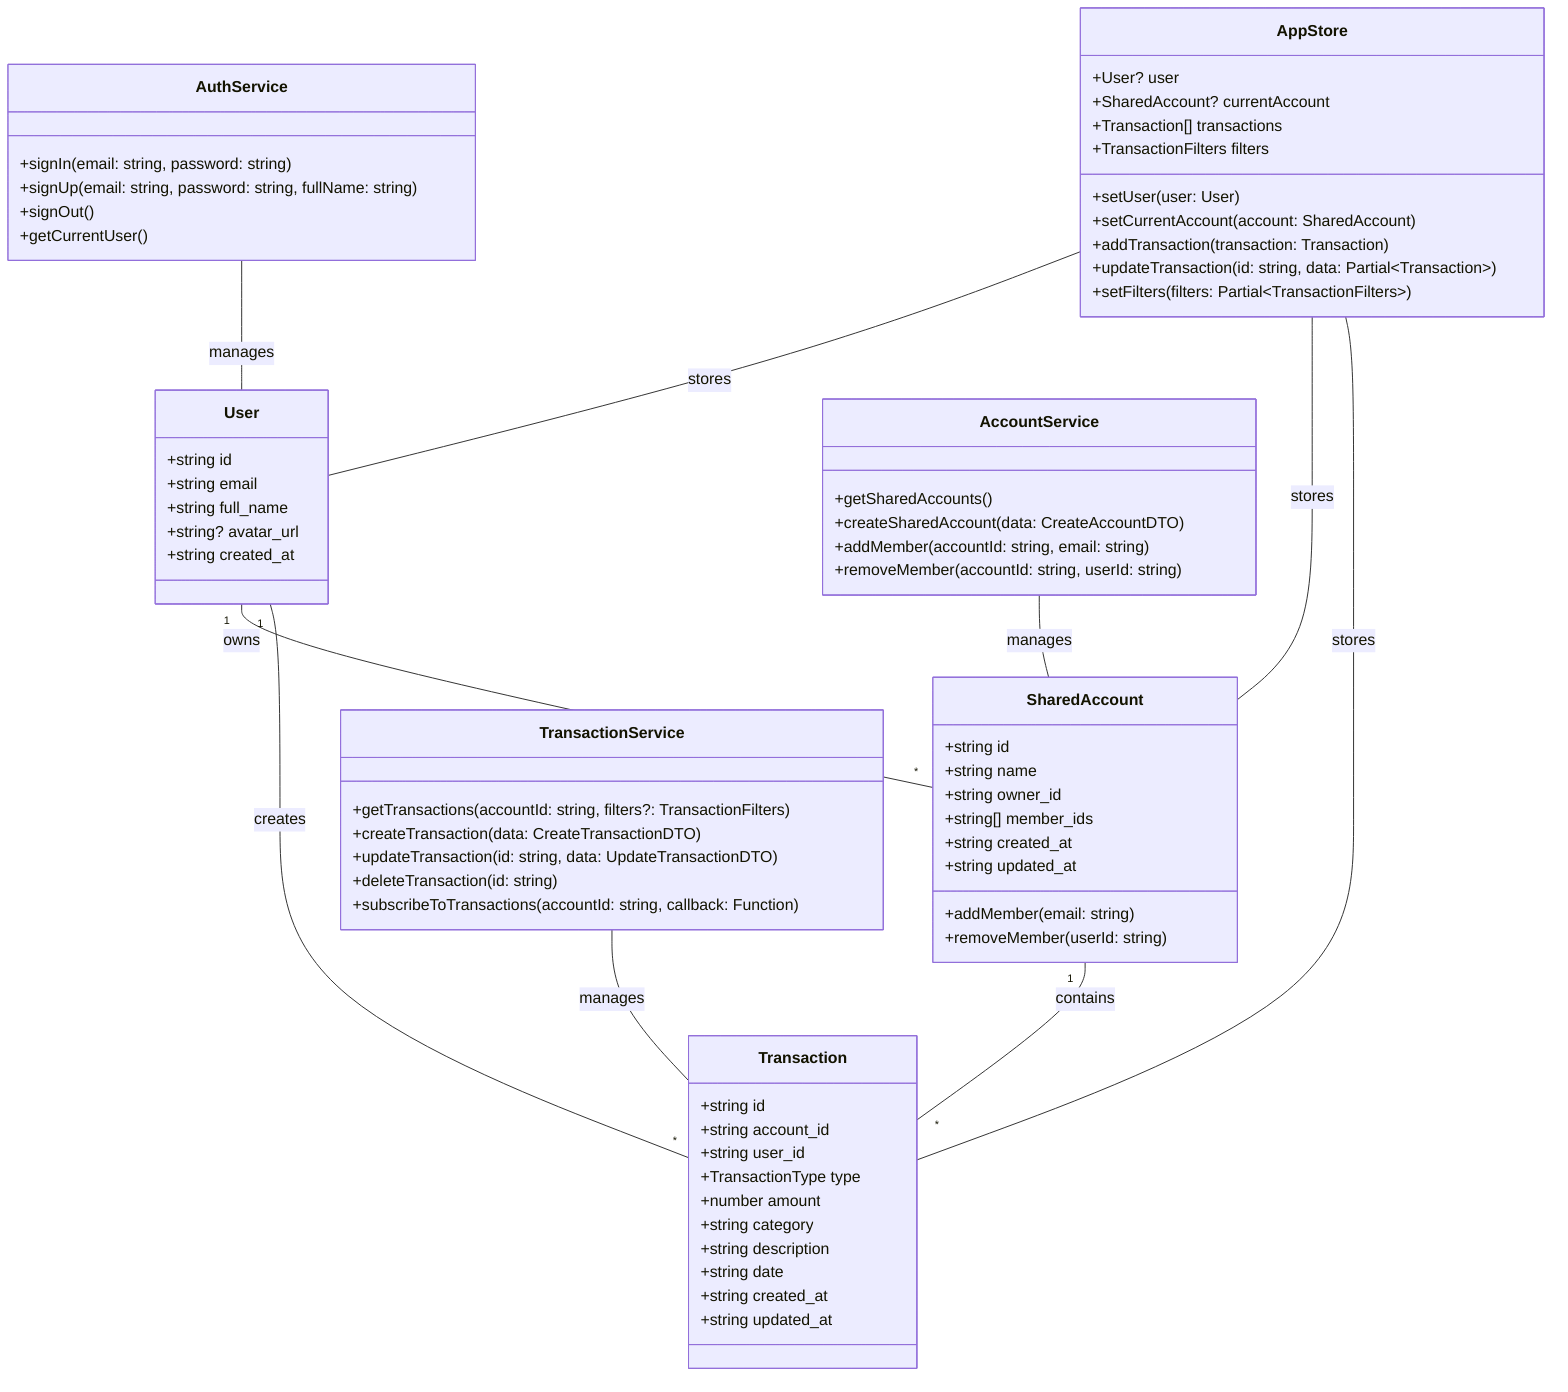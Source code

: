 classDiagram
    class User {
        +string id
        +string email
        +string full_name
        +string? avatar_url
        +string created_at
    }

    class SharedAccount {
        +string id
        +string name
        +string owner_id
        +string[] member_ids
        +string created_at
        +string updated_at
        +addMember(email: string)
        +removeMember(userId: string)
    }

    class Transaction {
        +string id
        +string account_id
        +string user_id
        +TransactionType type
        +number amount
        +string category
        +string description
        +string date
        +string created_at
        +string updated_at
    }

    class AuthService {
        +signIn(email: string, password: string)
        +signUp(email: string, password: string, fullName: string)
        +signOut()
        +getCurrentUser()
    }

    class TransactionService {
        +getTransactions(accountId: string, filters?: TransactionFilters)
        +createTransaction(data: CreateTransactionDTO)
        +updateTransaction(id: string, data: UpdateTransactionDTO)
        +deleteTransaction(id: string)
        +subscribeToTransactions(accountId: string, callback: Function)
    }

    class AccountService {
        +getSharedAccounts()
        +createSharedAccount(data: CreateAccountDTO)
        +addMember(accountId: string, email: string)
        +removeMember(accountId: string, userId: string)
    }

    class AppStore {
        +User? user
        +SharedAccount? currentAccount
        +Transaction[] transactions
        +TransactionFilters filters
        +setUser(user: User)
        +setCurrentAccount(account: SharedAccount)
        +addTransaction(transaction: Transaction)
        +updateTransaction(id: string, data: Partial~Transaction~)
        +setFilters(filters: Partial~TransactionFilters~)
    }

    User "1" -- "*" SharedAccount : owns
    SharedAccount "1" -- "*" Transaction : contains
    User "1" -- "*" Transaction : creates
    AuthService -- User : manages
    TransactionService -- Transaction : manages
    AccountService -- SharedAccount : manages
    AppStore -- User : stores
    AppStore -- SharedAccount : stores
    AppStore -- Transaction : stores